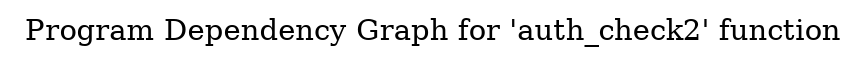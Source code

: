 digraph "Program Dependency Graph for 'auth_check2' function" {
	label="Program Dependency Graph for 'auth_check2' function";

}
